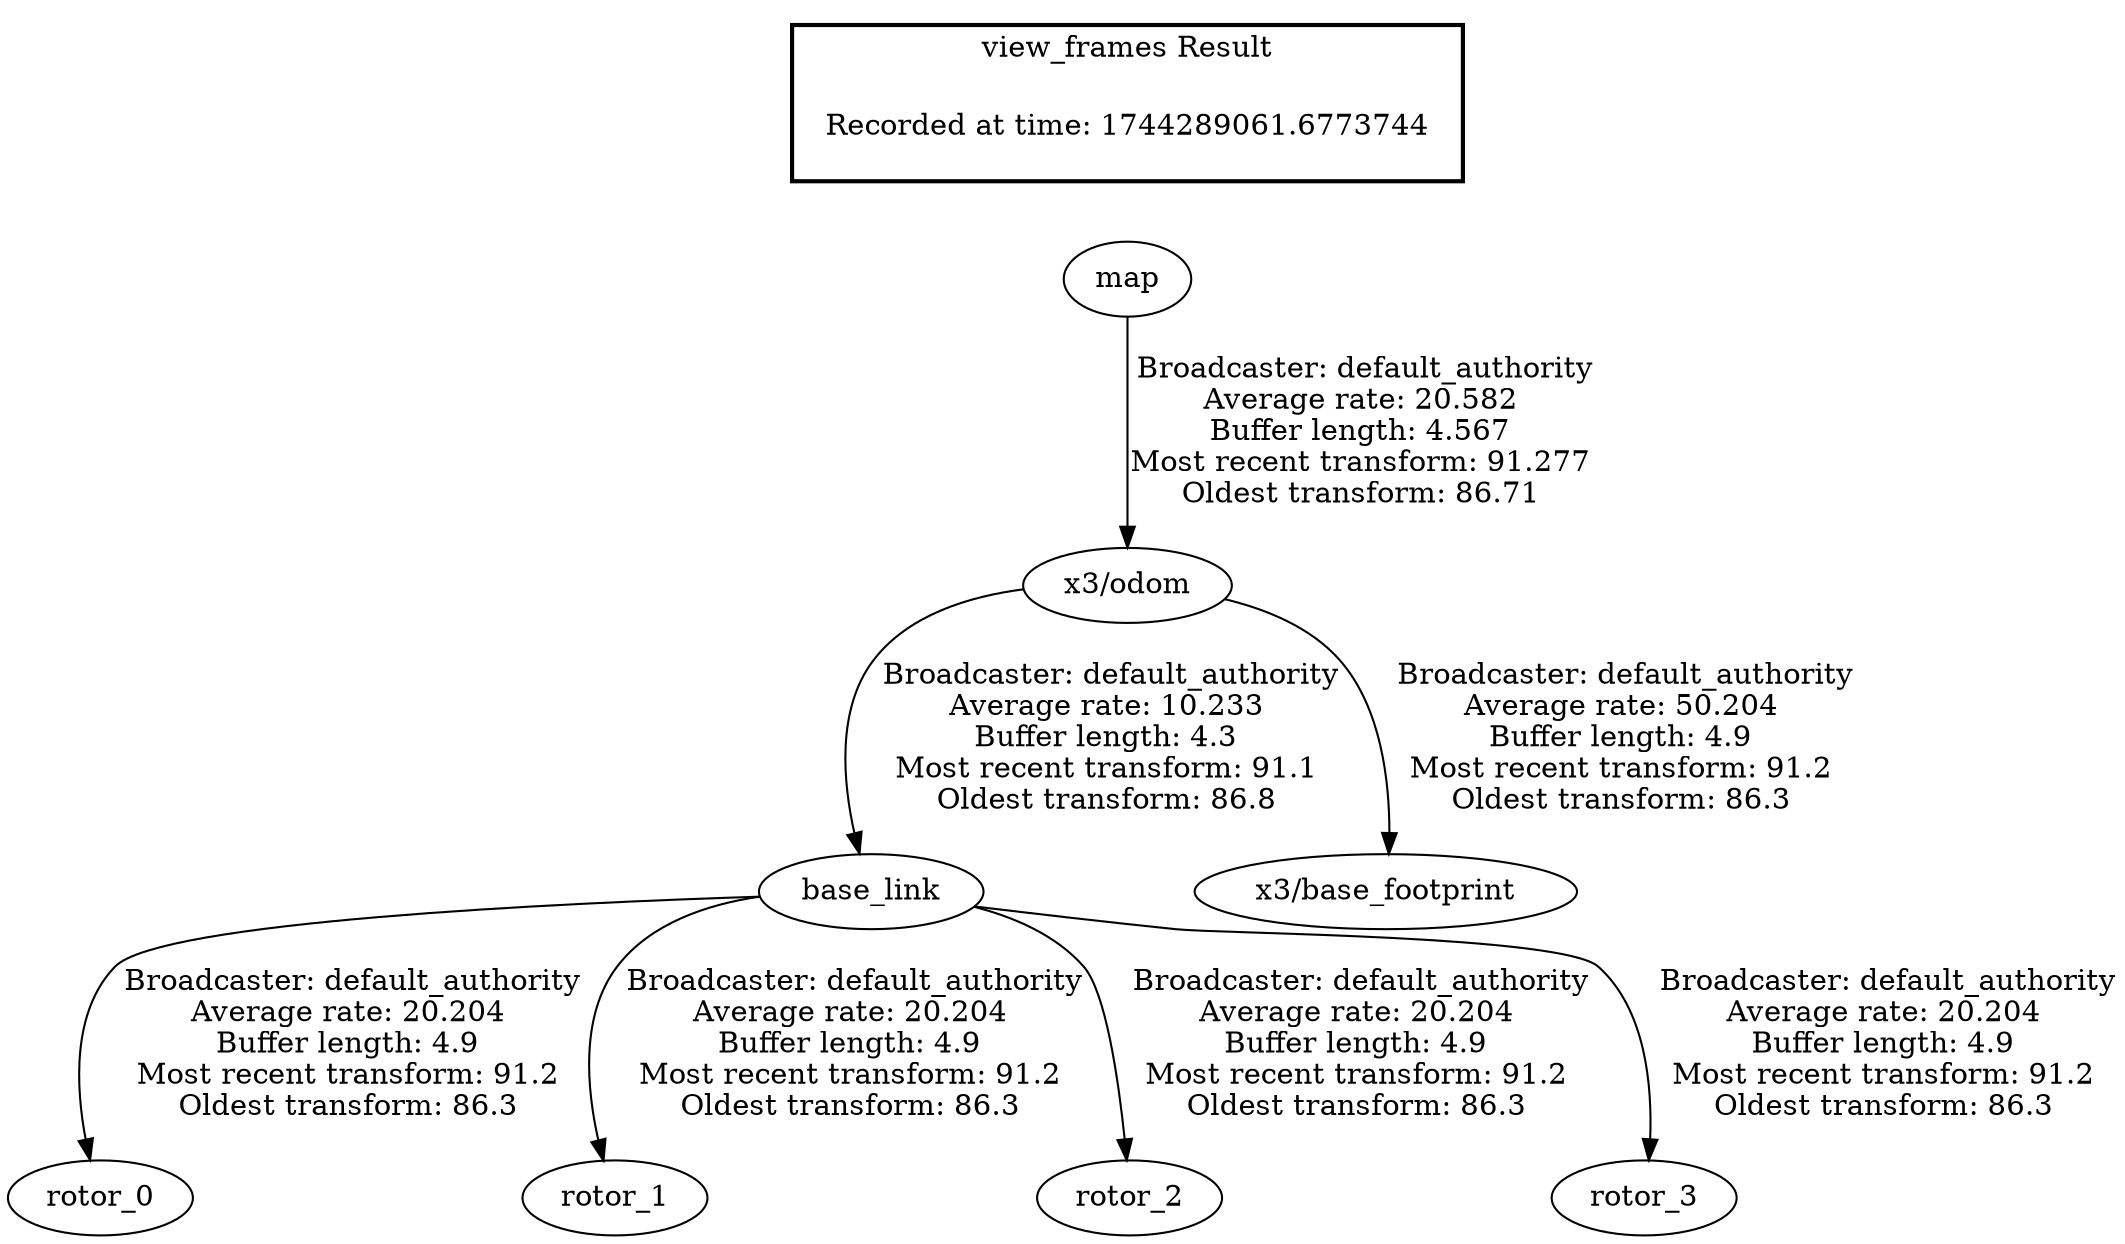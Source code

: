 digraph G {
"base_link" -> "rotor_0"[label=" Broadcaster: default_authority\nAverage rate: 20.204\nBuffer length: 4.9\nMost recent transform: 91.2\nOldest transform: 86.3\n"];
"x3/odom" -> "base_link"[label=" Broadcaster: default_authority\nAverage rate: 10.233\nBuffer length: 4.3\nMost recent transform: 91.1\nOldest transform: 86.8\n"];
"base_link" -> "rotor_1"[label=" Broadcaster: default_authority\nAverage rate: 20.204\nBuffer length: 4.9\nMost recent transform: 91.2\nOldest transform: 86.3\n"];
"base_link" -> "rotor_2"[label=" Broadcaster: default_authority\nAverage rate: 20.204\nBuffer length: 4.9\nMost recent transform: 91.2\nOldest transform: 86.3\n"];
"base_link" -> "rotor_3"[label=" Broadcaster: default_authority\nAverage rate: 20.204\nBuffer length: 4.9\nMost recent transform: 91.2\nOldest transform: 86.3\n"];
"x3/odom" -> "x3/base_footprint"[label=" Broadcaster: default_authority\nAverage rate: 50.204\nBuffer length: 4.9\nMost recent transform: 91.2\nOldest transform: 86.3\n"];
"map" -> "x3/odom"[label=" Broadcaster: default_authority\nAverage rate: 20.582\nBuffer length: 4.567\nMost recent transform: 91.277\nOldest transform: 86.71\n"];
edge [style=invis];
 subgraph cluster_legend { style=bold; color=black; label ="view_frames Result";
"Recorded at time: 1744289061.6773744"[ shape=plaintext ] ;
}->"map";
}